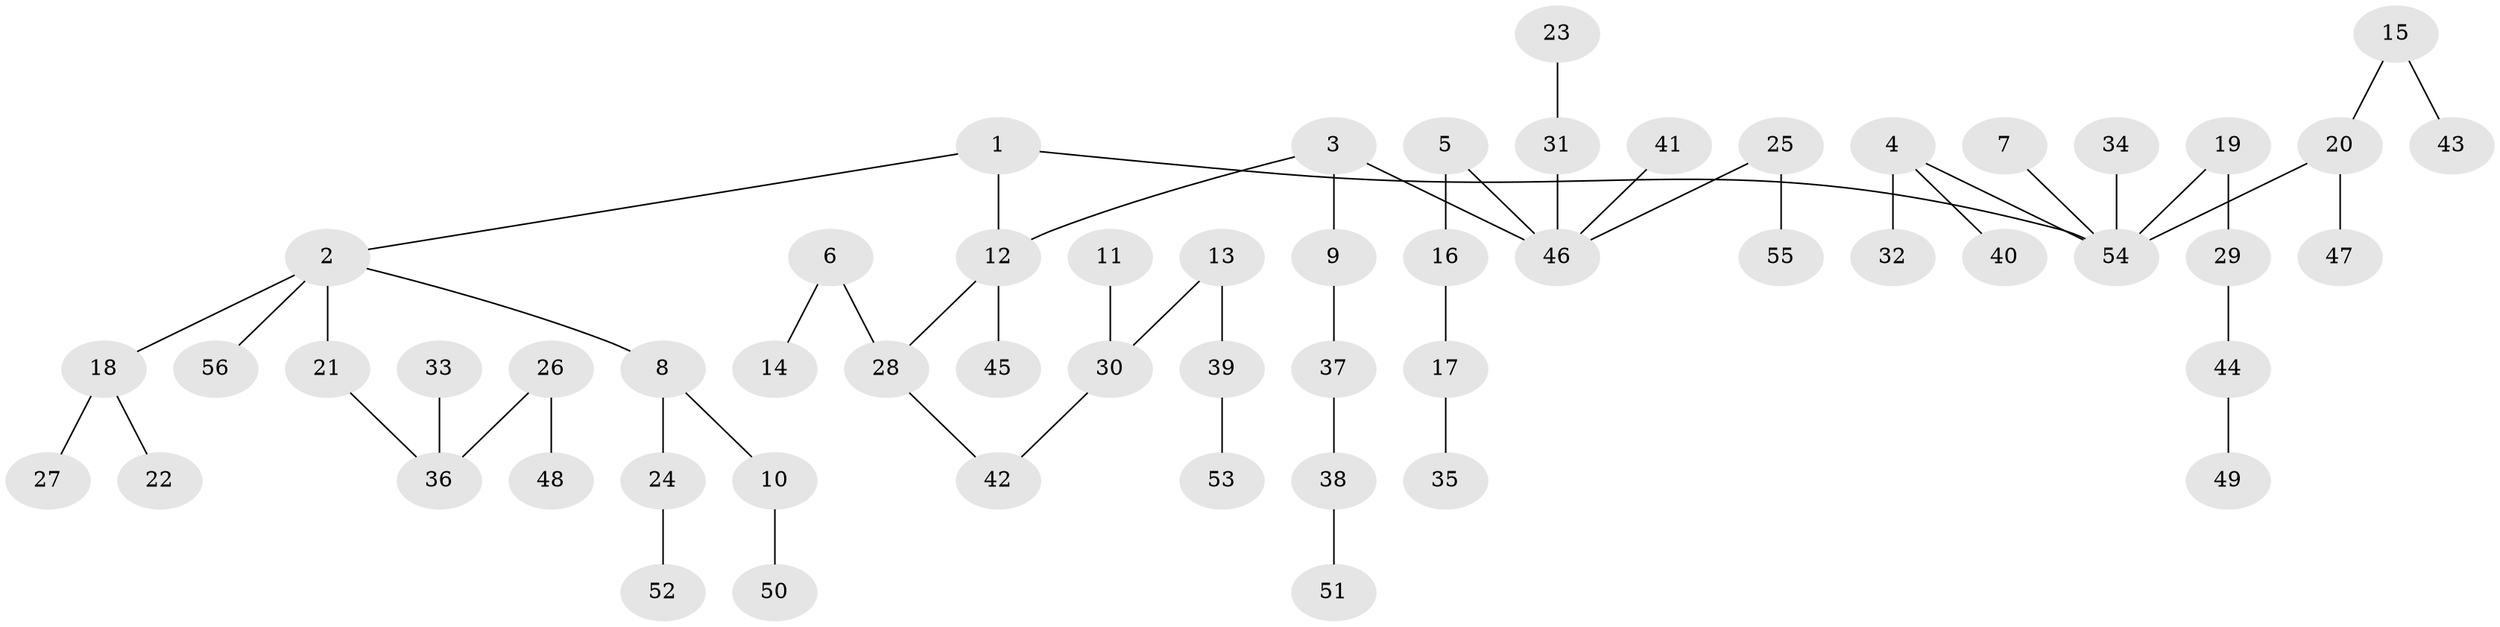 // original degree distribution, {3: 0.13924050632911392, 5: 0.012658227848101266, 6: 0.02531645569620253, 4: 0.06329113924050633, 1: 0.4936708860759494, 7: 0.012658227848101266, 2: 0.25316455696202533}
// Generated by graph-tools (version 1.1) at 2025/37/03/04/25 23:37:19]
// undirected, 56 vertices, 55 edges
graph export_dot {
  node [color=gray90,style=filled];
  1;
  2;
  3;
  4;
  5;
  6;
  7;
  8;
  9;
  10;
  11;
  12;
  13;
  14;
  15;
  16;
  17;
  18;
  19;
  20;
  21;
  22;
  23;
  24;
  25;
  26;
  27;
  28;
  29;
  30;
  31;
  32;
  33;
  34;
  35;
  36;
  37;
  38;
  39;
  40;
  41;
  42;
  43;
  44;
  45;
  46;
  47;
  48;
  49;
  50;
  51;
  52;
  53;
  54;
  55;
  56;
  1 -- 2 [weight=1.0];
  1 -- 12 [weight=1.0];
  1 -- 54 [weight=1.0];
  2 -- 8 [weight=1.0];
  2 -- 18 [weight=1.0];
  2 -- 21 [weight=1.0];
  2 -- 56 [weight=1.0];
  3 -- 9 [weight=1.0];
  3 -- 12 [weight=1.0];
  3 -- 46 [weight=1.0];
  4 -- 32 [weight=1.0];
  4 -- 40 [weight=1.0];
  4 -- 54 [weight=1.0];
  5 -- 16 [weight=1.0];
  5 -- 46 [weight=1.0];
  6 -- 14 [weight=1.0];
  6 -- 28 [weight=1.0];
  7 -- 54 [weight=1.0];
  8 -- 10 [weight=1.0];
  8 -- 24 [weight=1.0];
  9 -- 37 [weight=1.0];
  10 -- 50 [weight=1.0];
  11 -- 30 [weight=1.0];
  12 -- 28 [weight=1.0];
  12 -- 45 [weight=1.0];
  13 -- 30 [weight=1.0];
  13 -- 39 [weight=1.0];
  15 -- 20 [weight=1.0];
  15 -- 43 [weight=1.0];
  16 -- 17 [weight=1.0];
  17 -- 35 [weight=1.0];
  18 -- 22 [weight=1.0];
  18 -- 27 [weight=1.0];
  19 -- 29 [weight=1.0];
  19 -- 54 [weight=1.0];
  20 -- 47 [weight=1.0];
  20 -- 54 [weight=1.0];
  21 -- 36 [weight=1.0];
  23 -- 31 [weight=1.0];
  24 -- 52 [weight=1.0];
  25 -- 46 [weight=1.0];
  25 -- 55 [weight=1.0];
  26 -- 36 [weight=1.0];
  26 -- 48 [weight=1.0];
  28 -- 42 [weight=1.0];
  29 -- 44 [weight=1.0];
  30 -- 42 [weight=1.0];
  31 -- 46 [weight=1.0];
  33 -- 36 [weight=1.0];
  34 -- 54 [weight=1.0];
  37 -- 38 [weight=1.0];
  38 -- 51 [weight=1.0];
  39 -- 53 [weight=1.0];
  41 -- 46 [weight=1.0];
  44 -- 49 [weight=1.0];
}
